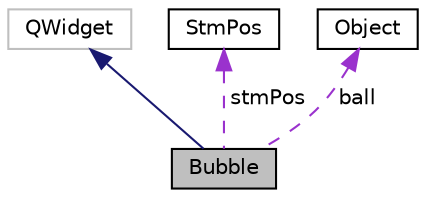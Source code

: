 digraph "Bubble"
{
  edge [fontname="Helvetica",fontsize="10",labelfontname="Helvetica",labelfontsize="10"];
  node [fontname="Helvetica",fontsize="10",shape=record];
  Node2 [label="Bubble",height=0.2,width=0.4,color="black", fillcolor="grey75", style="filled", fontcolor="black"];
  Node3 -> Node2 [dir="back",color="midnightblue",fontsize="10",style="solid",fontname="Helvetica"];
  Node3 [label="QWidget",height=0.2,width=0.4,color="grey75", fillcolor="white", style="filled"];
  Node4 -> Node2 [dir="back",color="darkorchid3",fontsize="10",style="dashed",label=" stmPos" ,fontname="Helvetica"];
  Node4 [label="StmPos",height=0.2,width=0.4,color="black", fillcolor="white", style="filled",URL="$struct_stm_pos.html",tooltip="Struct for pitch and roll of MC orientation. "];
  Node5 -> Node2 [dir="back",color="darkorchid3",fontsize="10",style="dashed",label=" ball" ,fontname="Helvetica"];
  Node5 [label="Object",height=0.2,width=0.4,color="black", fillcolor="white", style="filled",URL="$struct_object.html",tooltip="Struct for handling diffrent kind of object in game. "];
}
